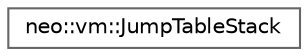 digraph "Graphical Class Hierarchy"
{
 // LATEX_PDF_SIZE
  bgcolor="transparent";
  edge [fontname=Helvetica,fontsize=10,labelfontname=Helvetica,labelfontsize=10];
  node [fontname=Helvetica,fontsize=10,shape=box,height=0.2,width=0.4];
  rankdir="LR";
  Node0 [id="Node000000",label="neo::vm::JumpTableStack",height=0.2,width=0.4,color="grey40", fillcolor="white", style="filled",URL="$classneo_1_1vm_1_1_jump_table_stack.html",tooltip="Stack-related opcode handlers for the JumpTable."];
}
